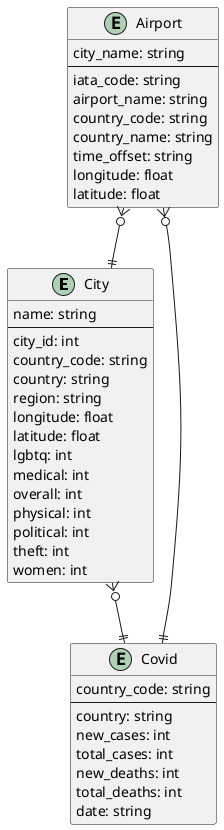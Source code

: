 @startuml
Entity City{
    name: string
    --
    city_id: int
    country_code: string
    country: string
    region: string
    longitude: float
    latitude: float 
    lgbtq: int
    medical: int
    overall: int
    physical: int
    political: int
    theft: int
    women: int
}

Entity Covid{
    country_code: string
    --
    country: string
    new_cases: int
    total_cases: int
    new_deaths: int
    total_deaths: int
    date: string
}

Entity Airport{
    city_name: string
    --
    iata_code: string
    airport_name: string
    country_code: string
    country_name: string
    time_offset: string
    longitude: float
    latitude: float
}

Airport }o--|| Covid
Airport }o--|| City
City }o--|| Covid

@enduml